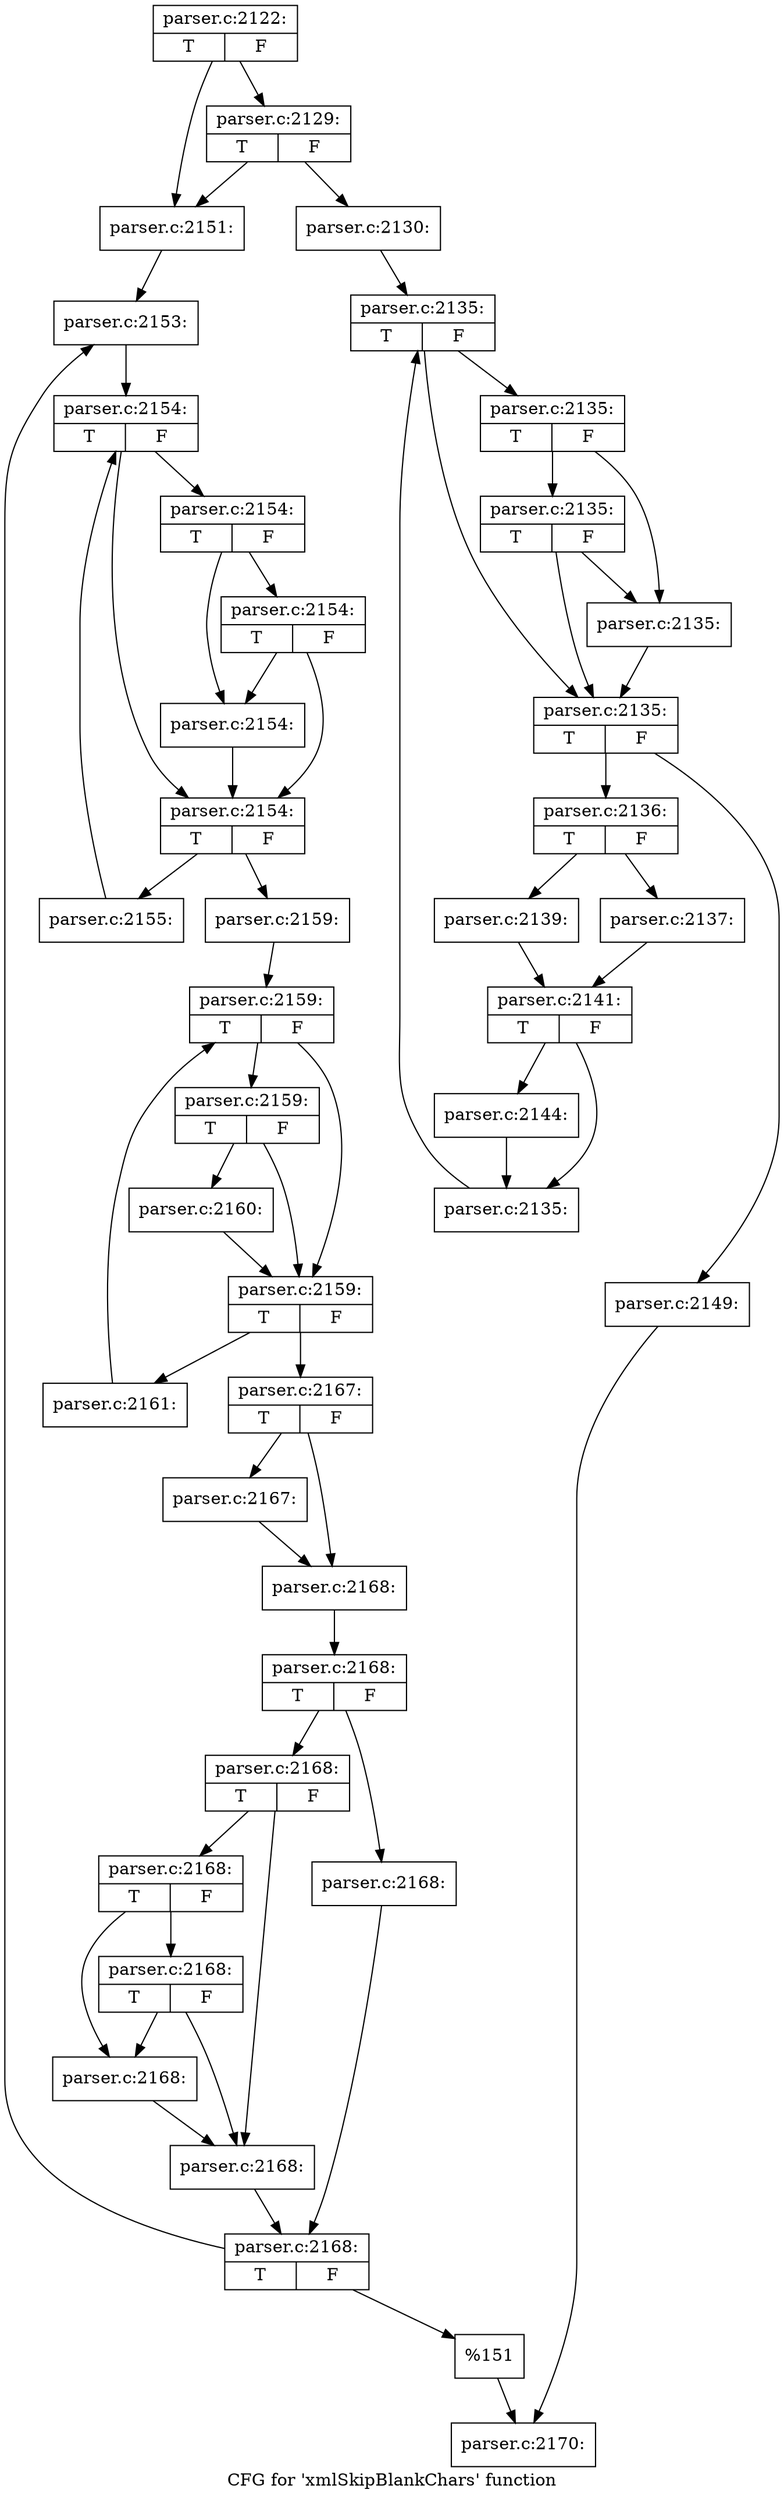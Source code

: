 digraph "CFG for 'xmlSkipBlankChars' function" {
	label="CFG for 'xmlSkipBlankChars' function";

	Node0x421e9d0 [shape=record,label="{parser.c:2122:|{<s0>T|<s1>F}}"];
	Node0x421e9d0 -> Node0x421f3e0;
	Node0x421e9d0 -> Node0x421f390;
	Node0x421f3e0 [shape=record,label="{parser.c:2129:|{<s0>T|<s1>F}}"];
	Node0x421f3e0 -> Node0x421f2f0;
	Node0x421f3e0 -> Node0x421f390;
	Node0x421f2f0 [shape=record,label="{parser.c:2130:}"];
	Node0x421f2f0 -> Node0x4220200;
	Node0x4220200 [shape=record,label="{parser.c:2135:|{<s0>T|<s1>F}}"];
	Node0x4220200 -> Node0x42204a0;
	Node0x4220200 -> Node0x4220540;
	Node0x4220540 [shape=record,label="{parser.c:2135:|{<s0>T|<s1>F}}"];
	Node0x4220540 -> Node0x42207a0;
	Node0x4220540 -> Node0x42204f0;
	Node0x42207a0 [shape=record,label="{parser.c:2135:|{<s0>T|<s1>F}}"];
	Node0x42207a0 -> Node0x42204a0;
	Node0x42207a0 -> Node0x42204f0;
	Node0x42204f0 [shape=record,label="{parser.c:2135:}"];
	Node0x42204f0 -> Node0x42204a0;
	Node0x42204a0 [shape=record,label="{parser.c:2135:|{<s0>T|<s1>F}}"];
	Node0x42204a0 -> Node0x4220bd0;
	Node0x42204a0 -> Node0x4220420;
	Node0x4220bd0 [shape=record,label="{parser.c:2136:|{<s0>T|<s1>F}}"];
	Node0x4220bd0 -> Node0x4221090;
	Node0x4220bd0 -> Node0x4221130;
	Node0x4221090 [shape=record,label="{parser.c:2137:}"];
	Node0x4221090 -> Node0x42210e0;
	Node0x4221130 [shape=record,label="{parser.c:2139:}"];
	Node0x4221130 -> Node0x42210e0;
	Node0x42210e0 [shape=record,label="{parser.c:2141:|{<s0>T|<s1>F}}"];
	Node0x42210e0 -> Node0x4222680;
	Node0x42210e0 -> Node0x42226d0;
	Node0x4222680 [shape=record,label="{parser.c:2144:}"];
	Node0x4222680 -> Node0x42226d0;
	Node0x42226d0 [shape=record,label="{parser.c:2135:}"];
	Node0x42226d0 -> Node0x4220200;
	Node0x4220420 [shape=record,label="{parser.c:2149:}"];
	Node0x4220420 -> Node0x421f340;
	Node0x421f390 [shape=record,label="{parser.c:2151:}"];
	Node0x421f390 -> Node0x42245e0;
	Node0x42245e0 [shape=record,label="{parser.c:2153:}"];
	Node0x42245e0 -> Node0x4224bd0;
	Node0x4224bd0 [shape=record,label="{parser.c:2154:|{<s0>T|<s1>F}}"];
	Node0x4224bd0 -> Node0x4224db0;
	Node0x4224bd0 -> Node0x4224e50;
	Node0x4224e50 [shape=record,label="{parser.c:2154:|{<s0>T|<s1>F}}"];
	Node0x4224e50 -> Node0x4224ff0;
	Node0x4224e50 -> Node0x4224e00;
	Node0x4224ff0 [shape=record,label="{parser.c:2154:|{<s0>T|<s1>F}}"];
	Node0x4224ff0 -> Node0x4224db0;
	Node0x4224ff0 -> Node0x4224e00;
	Node0x4224e00 [shape=record,label="{parser.c:2154:}"];
	Node0x4224e00 -> Node0x4224db0;
	Node0x4224db0 [shape=record,label="{parser.c:2154:|{<s0>T|<s1>F}}"];
	Node0x4224db0 -> Node0x42252a0;
	Node0x4224db0 -> Node0x4224d30;
	Node0x42252a0 [shape=record,label="{parser.c:2155:}"];
	Node0x42252a0 -> Node0x4224bd0;
	Node0x4224d30 [shape=record,label="{parser.c:2159:}"];
	Node0x4224d30 -> Node0x4225a30;
	Node0x4225a30 [shape=record,label="{parser.c:2159:|{<s0>T|<s1>F}}"];
	Node0x4225a30 -> Node0x42264b0;
	Node0x4225a30 -> Node0x4226410;
	Node0x42264b0 [shape=record,label="{parser.c:2159:|{<s0>T|<s1>F}}"];
	Node0x42264b0 -> Node0x4226460;
	Node0x42264b0 -> Node0x4226410;
	Node0x4226460 [shape=record,label="{parser.c:2160:}"];
	Node0x4226460 -> Node0x4226410;
	Node0x4226410 [shape=record,label="{parser.c:2159:|{<s0>T|<s1>F}}"];
	Node0x4226410 -> Node0x4226840;
	Node0x4226410 -> Node0x4225d60;
	Node0x4226840 [shape=record,label="{parser.c:2161:}"];
	Node0x4226840 -> Node0x4225a30;
	Node0x4225d60 [shape=record,label="{parser.c:2167:|{<s0>T|<s1>F}}"];
	Node0x4225d60 -> Node0x42273f0;
	Node0x4225d60 -> Node0x42277e0;
	Node0x42273f0 [shape=record,label="{parser.c:2167:}"];
	Node0x42273f0 -> Node0x42277e0;
	Node0x42277e0 [shape=record,label="{parser.c:2168:}"];
	Node0x42277e0 -> Node0x4224590;
	Node0x4224590 [shape=record,label="{parser.c:2168:|{<s0>T|<s1>F}}"];
	Node0x4224590 -> Node0x4227f60;
	Node0x4224590 -> Node0x4228250;
	Node0x4227f60 [shape=record,label="{parser.c:2168:|{<s0>T|<s1>F}}"];
	Node0x4227f60 -> Node0x4228520;
	Node0x4227f60 -> Node0x42285c0;
	Node0x42285c0 [shape=record,label="{parser.c:2168:|{<s0>T|<s1>F}}"];
	Node0x42285c0 -> Node0x4228780;
	Node0x42285c0 -> Node0x4228570;
	Node0x4228780 [shape=record,label="{parser.c:2168:|{<s0>T|<s1>F}}"];
	Node0x4228780 -> Node0x4228520;
	Node0x4228780 -> Node0x4228570;
	Node0x4228570 [shape=record,label="{parser.c:2168:}"];
	Node0x4228570 -> Node0x4228520;
	Node0x4228520 [shape=record,label="{parser.c:2168:}"];
	Node0x4228520 -> Node0x4228300;
	Node0x4228250 [shape=record,label="{parser.c:2168:}"];
	Node0x4228250 -> Node0x4228300;
	Node0x4228300 [shape=record,label="{parser.c:2168:|{<s0>T|<s1>F}}"];
	Node0x4228300 -> Node0x42245e0;
	Node0x4228300 -> Node0x4223a50;
	Node0x4223a50 [shape=record,label="{%151}"];
	Node0x4223a50 -> Node0x421f340;
	Node0x421f340 [shape=record,label="{parser.c:2170:}"];
}
